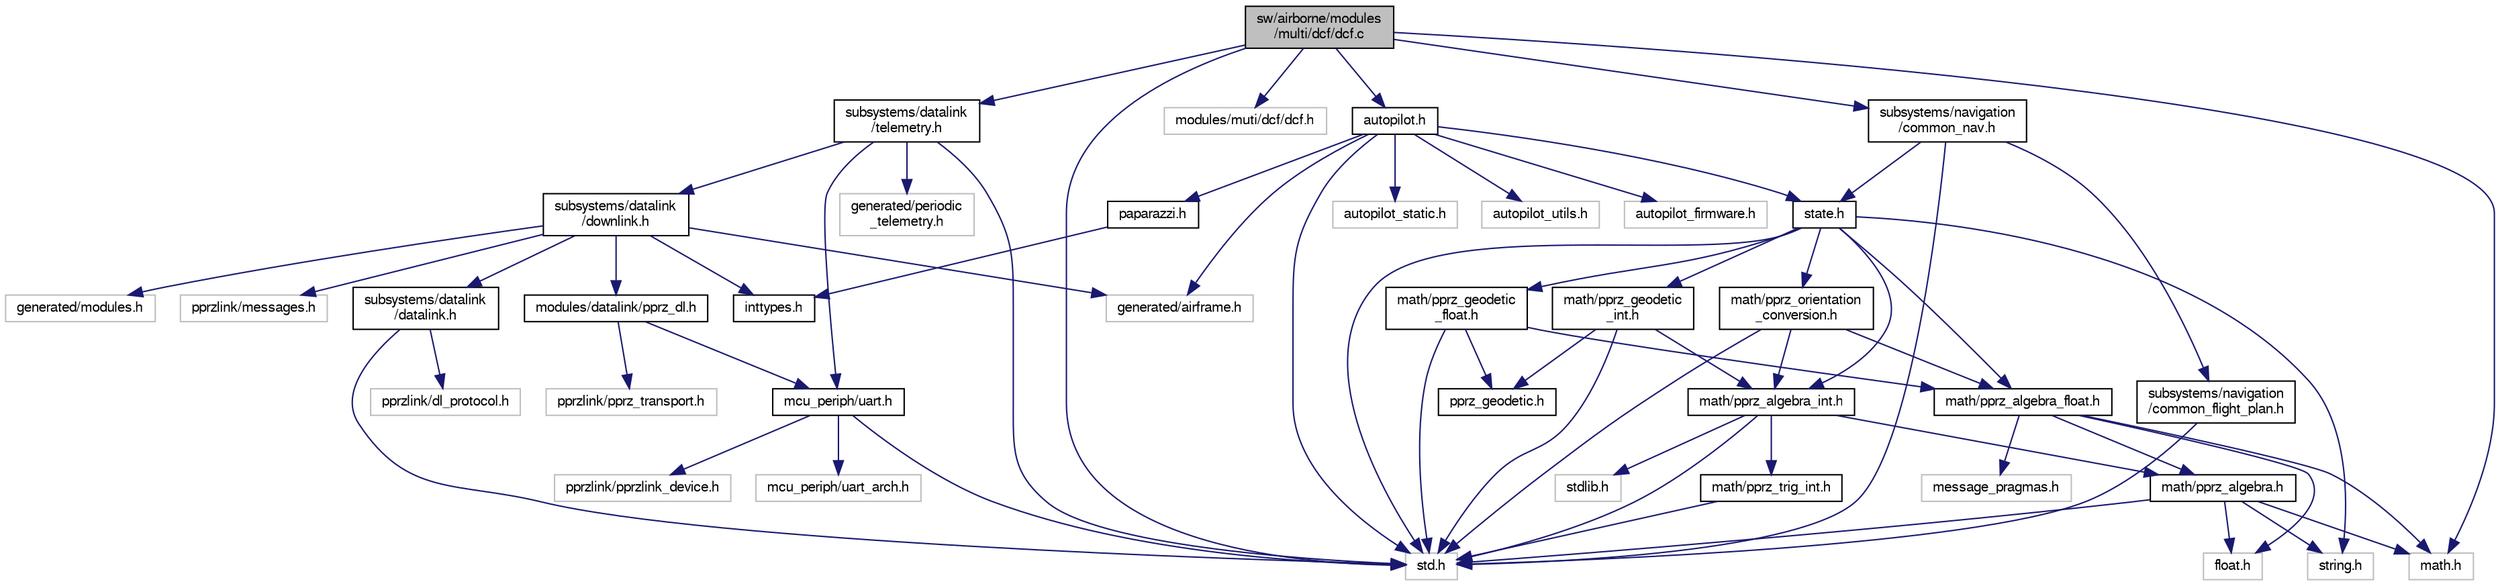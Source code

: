 digraph "sw/airborne/modules/multi/dcf/dcf.c"
{
  edge [fontname="FreeSans",fontsize="10",labelfontname="FreeSans",labelfontsize="10"];
  node [fontname="FreeSans",fontsize="10",shape=record];
  Node1 [label="sw/airborne/modules\l/multi/dcf/dcf.c",height=0.2,width=0.4,color="black", fillcolor="grey75", style="filled", fontcolor="black"];
  Node1 -> Node2 [color="midnightblue",fontsize="10",style="solid",fontname="FreeSans"];
  Node2 [label="math.h",height=0.2,width=0.4,color="grey75", fillcolor="white", style="filled"];
  Node1 -> Node3 [color="midnightblue",fontsize="10",style="solid",fontname="FreeSans"];
  Node3 [label="std.h",height=0.2,width=0.4,color="grey75", fillcolor="white", style="filled"];
  Node1 -> Node4 [color="midnightblue",fontsize="10",style="solid",fontname="FreeSans"];
  Node4 [label="modules/muti/dcf/dcf.h",height=0.2,width=0.4,color="grey75", fillcolor="white", style="filled"];
  Node1 -> Node5 [color="midnightblue",fontsize="10",style="solid",fontname="FreeSans"];
  Node5 [label="subsystems/datalink\l/telemetry.h",height=0.2,width=0.4,color="black", fillcolor="white", style="filled",URL="$telemetry_8h.html",tooltip="Periodic telemetry system header (includes downlink utility and generated code). "];
  Node5 -> Node3 [color="midnightblue",fontsize="10",style="solid",fontname="FreeSans"];
  Node5 -> Node6 [color="midnightblue",fontsize="10",style="solid",fontname="FreeSans"];
  Node6 [label="mcu_periph/uart.h",height=0.2,width=0.4,color="black", fillcolor="white", style="filled",URL="$uart_8h.html",tooltip="arch independent UART (Universal Asynchronous Receiver/Transmitter) API "];
  Node6 -> Node7 [color="midnightblue",fontsize="10",style="solid",fontname="FreeSans"];
  Node7 [label="mcu_periph/uart_arch.h",height=0.2,width=0.4,color="grey75", fillcolor="white", style="filled"];
  Node6 -> Node8 [color="midnightblue",fontsize="10",style="solid",fontname="FreeSans"];
  Node8 [label="pprzlink/pprzlink_device.h",height=0.2,width=0.4,color="grey75", fillcolor="white", style="filled"];
  Node6 -> Node3 [color="midnightblue",fontsize="10",style="solid",fontname="FreeSans"];
  Node5 -> Node9 [color="midnightblue",fontsize="10",style="solid",fontname="FreeSans"];
  Node9 [label="generated/periodic\l_telemetry.h",height=0.2,width=0.4,color="grey75", fillcolor="white", style="filled"];
  Node5 -> Node10 [color="midnightblue",fontsize="10",style="solid",fontname="FreeSans"];
  Node10 [label="subsystems/datalink\l/downlink.h",height=0.2,width=0.4,color="black", fillcolor="white", style="filled",URL="$downlink_8h.html",tooltip="Common code for AP and FBW telemetry. "];
  Node10 -> Node11 [color="midnightblue",fontsize="10",style="solid",fontname="FreeSans"];
  Node11 [label="inttypes.h",height=0.2,width=0.4,color="black", fillcolor="white", style="filled",URL="$inttypes_8h.html"];
  Node10 -> Node12 [color="midnightblue",fontsize="10",style="solid",fontname="FreeSans"];
  Node12 [label="generated/airframe.h",height=0.2,width=0.4,color="grey75", fillcolor="white", style="filled"];
  Node10 -> Node13 [color="midnightblue",fontsize="10",style="solid",fontname="FreeSans"];
  Node13 [label="generated/modules.h",height=0.2,width=0.4,color="grey75", fillcolor="white", style="filled"];
  Node10 -> Node14 [color="midnightblue",fontsize="10",style="solid",fontname="FreeSans"];
  Node14 [label="pprzlink/messages.h",height=0.2,width=0.4,color="grey75", fillcolor="white", style="filled"];
  Node10 -> Node15 [color="midnightblue",fontsize="10",style="solid",fontname="FreeSans"];
  Node15 [label="subsystems/datalink\l/datalink.h",height=0.2,width=0.4,color="black", fillcolor="white", style="filled",URL="$datalink_8h.html",tooltip="Handling of messages coming from ground and other A/Cs. "];
  Node15 -> Node3 [color="midnightblue",fontsize="10",style="solid",fontname="FreeSans"];
  Node15 -> Node16 [color="midnightblue",fontsize="10",style="solid",fontname="FreeSans"];
  Node16 [label="pprzlink/dl_protocol.h",height=0.2,width=0.4,color="grey75", fillcolor="white", style="filled"];
  Node10 -> Node17 [color="midnightblue",fontsize="10",style="solid",fontname="FreeSans"];
  Node17 [label="modules/datalink/pprz_dl.h",height=0.2,width=0.4,color="black", fillcolor="white", style="filled",URL="$pprz__dl_8h.html",tooltip="Datalink using PPRZ protocol. "];
  Node17 -> Node18 [color="midnightblue",fontsize="10",style="solid",fontname="FreeSans"];
  Node18 [label="pprzlink/pprz_transport.h",height=0.2,width=0.4,color="grey75", fillcolor="white", style="filled"];
  Node17 -> Node6 [color="midnightblue",fontsize="10",style="solid",fontname="FreeSans"];
  Node1 -> Node19 [color="midnightblue",fontsize="10",style="solid",fontname="FreeSans"];
  Node19 [label="subsystems/navigation\l/common_nav.h",height=0.2,width=0.4,color="black", fillcolor="white", style="filled",URL="$common__nav_8h.html"];
  Node19 -> Node3 [color="midnightblue",fontsize="10",style="solid",fontname="FreeSans"];
  Node19 -> Node20 [color="midnightblue",fontsize="10",style="solid",fontname="FreeSans"];
  Node20 [label="state.h",height=0.2,width=0.4,color="black", fillcolor="white", style="filled",URL="$state_8h.html",tooltip="API to get/set the generic vehicle states. "];
  Node20 -> Node21 [color="midnightblue",fontsize="10",style="solid",fontname="FreeSans"];
  Node21 [label="math/pprz_algebra_int.h",height=0.2,width=0.4,color="black", fillcolor="white", style="filled",URL="$pprz__algebra__int_8h.html",tooltip="Paparazzi fixed point algebra. "];
  Node21 -> Node3 [color="midnightblue",fontsize="10",style="solid",fontname="FreeSans"];
  Node21 -> Node22 [color="midnightblue",fontsize="10",style="solid",fontname="FreeSans"];
  Node22 [label="math/pprz_algebra.h",height=0.2,width=0.4,color="black", fillcolor="white", style="filled",URL="$pprz__algebra_8h.html",tooltip="Paparazzi generic algebra macros. "];
  Node22 -> Node23 [color="midnightblue",fontsize="10",style="solid",fontname="FreeSans"];
  Node23 [label="float.h",height=0.2,width=0.4,color="grey75", fillcolor="white", style="filled"];
  Node22 -> Node24 [color="midnightblue",fontsize="10",style="solid",fontname="FreeSans"];
  Node24 [label="string.h",height=0.2,width=0.4,color="grey75", fillcolor="white", style="filled"];
  Node22 -> Node3 [color="midnightblue",fontsize="10",style="solid",fontname="FreeSans"];
  Node22 -> Node2 [color="midnightblue",fontsize="10",style="solid",fontname="FreeSans"];
  Node21 -> Node25 [color="midnightblue",fontsize="10",style="solid",fontname="FreeSans"];
  Node25 [label="math/pprz_trig_int.h",height=0.2,width=0.4,color="black", fillcolor="white", style="filled",URL="$pprz__trig__int_8h.html",tooltip="Paparazzi fixed point trig functions. "];
  Node25 -> Node3 [color="midnightblue",fontsize="10",style="solid",fontname="FreeSans"];
  Node21 -> Node26 [color="midnightblue",fontsize="10",style="solid",fontname="FreeSans"];
  Node26 [label="stdlib.h",height=0.2,width=0.4,color="grey75", fillcolor="white", style="filled"];
  Node20 -> Node27 [color="midnightblue",fontsize="10",style="solid",fontname="FreeSans"];
  Node27 [label="math/pprz_algebra_float.h",height=0.2,width=0.4,color="black", fillcolor="white", style="filled",URL="$pprz__algebra__float_8h.html",tooltip="Paparazzi floating point algebra. "];
  Node27 -> Node22 [color="midnightblue",fontsize="10",style="solid",fontname="FreeSans"];
  Node27 -> Node28 [color="midnightblue",fontsize="10",style="solid",fontname="FreeSans"];
  Node28 [label="message_pragmas.h",height=0.2,width=0.4,color="grey75", fillcolor="white", style="filled"];
  Node27 -> Node2 [color="midnightblue",fontsize="10",style="solid",fontname="FreeSans"];
  Node27 -> Node23 [color="midnightblue",fontsize="10",style="solid",fontname="FreeSans"];
  Node20 -> Node29 [color="midnightblue",fontsize="10",style="solid",fontname="FreeSans"];
  Node29 [label="math/pprz_geodetic\l_int.h",height=0.2,width=0.4,color="black", fillcolor="white", style="filled",URL="$pprz__geodetic__int_8h.html",tooltip="Paparazzi fixed point math for geodetic calculations. "];
  Node29 -> Node30 [color="midnightblue",fontsize="10",style="solid",fontname="FreeSans"];
  Node30 [label="pprz_geodetic.h",height=0.2,width=0.4,color="black", fillcolor="white", style="filled",URL="$pprz__geodetic_8h.html",tooltip="Paparazzi generic macros for geodetic calculations. "];
  Node29 -> Node3 [color="midnightblue",fontsize="10",style="solid",fontname="FreeSans"];
  Node29 -> Node21 [color="midnightblue",fontsize="10",style="solid",fontname="FreeSans"];
  Node20 -> Node31 [color="midnightblue",fontsize="10",style="solid",fontname="FreeSans"];
  Node31 [label="math/pprz_geodetic\l_float.h",height=0.2,width=0.4,color="black", fillcolor="white", style="filled",URL="$pprz__geodetic__float_8h.html",tooltip="Paparazzi floating point math for geodetic calculations. "];
  Node31 -> Node30 [color="midnightblue",fontsize="10",style="solid",fontname="FreeSans"];
  Node31 -> Node27 [color="midnightblue",fontsize="10",style="solid",fontname="FreeSans"];
  Node31 -> Node3 [color="midnightblue",fontsize="10",style="solid",fontname="FreeSans"];
  Node20 -> Node32 [color="midnightblue",fontsize="10",style="solid",fontname="FreeSans"];
  Node32 [label="math/pprz_orientation\l_conversion.h",height=0.2,width=0.4,color="black", fillcolor="white", style="filled",URL="$pprz__orientation__conversion_8h.html",tooltip="Generic orientation representation and conversions. "];
  Node32 -> Node21 [color="midnightblue",fontsize="10",style="solid",fontname="FreeSans"];
  Node32 -> Node27 [color="midnightblue",fontsize="10",style="solid",fontname="FreeSans"];
  Node32 -> Node3 [color="midnightblue",fontsize="10",style="solid",fontname="FreeSans"];
  Node20 -> Node3 [color="midnightblue",fontsize="10",style="solid",fontname="FreeSans"];
  Node20 -> Node24 [color="midnightblue",fontsize="10",style="solid",fontname="FreeSans"];
  Node19 -> Node33 [color="midnightblue",fontsize="10",style="solid",fontname="FreeSans"];
  Node33 [label="subsystems/navigation\l/common_flight_plan.h",height=0.2,width=0.4,color="black", fillcolor="white", style="filled",URL="$common__flight__plan_8h.html",tooltip="Common flight_plan functions shared between fixedwing and rotorcraft. "];
  Node33 -> Node3 [color="midnightblue",fontsize="10",style="solid",fontname="FreeSans"];
  Node1 -> Node34 [color="midnightblue",fontsize="10",style="solid",fontname="FreeSans"];
  Node34 [label="autopilot.h",height=0.2,width=0.4,color="black", fillcolor="white", style="filled",URL="$autopilot_8h.html",tooltip="Core autopilot interface common to all firmwares. "];
  Node34 -> Node3 [color="midnightblue",fontsize="10",style="solid",fontname="FreeSans"];
  Node34 -> Node35 [color="midnightblue",fontsize="10",style="solid",fontname="FreeSans"];
  Node35 [label="paparazzi.h",height=0.2,width=0.4,color="black", fillcolor="white", style="filled",URL="$paparazzi_8h.html"];
  Node35 -> Node11 [color="midnightblue",fontsize="10",style="solid",fontname="FreeSans"];
  Node34 -> Node12 [color="midnightblue",fontsize="10",style="solid",fontname="FreeSans"];
  Node34 -> Node20 [color="midnightblue",fontsize="10",style="solid",fontname="FreeSans"];
  Node34 -> Node36 [color="midnightblue",fontsize="10",style="solid",fontname="FreeSans"];
  Node36 [label="autopilot_utils.h",height=0.2,width=0.4,color="grey75", fillcolor="white", style="filled"];
  Node34 -> Node37 [color="midnightblue",fontsize="10",style="solid",fontname="FreeSans"];
  Node37 [label="autopilot_firmware.h",height=0.2,width=0.4,color="grey75", fillcolor="white", style="filled"];
  Node34 -> Node38 [color="midnightblue",fontsize="10",style="solid",fontname="FreeSans"];
  Node38 [label="autopilot_static.h",height=0.2,width=0.4,color="grey75", fillcolor="white", style="filled"];
}
